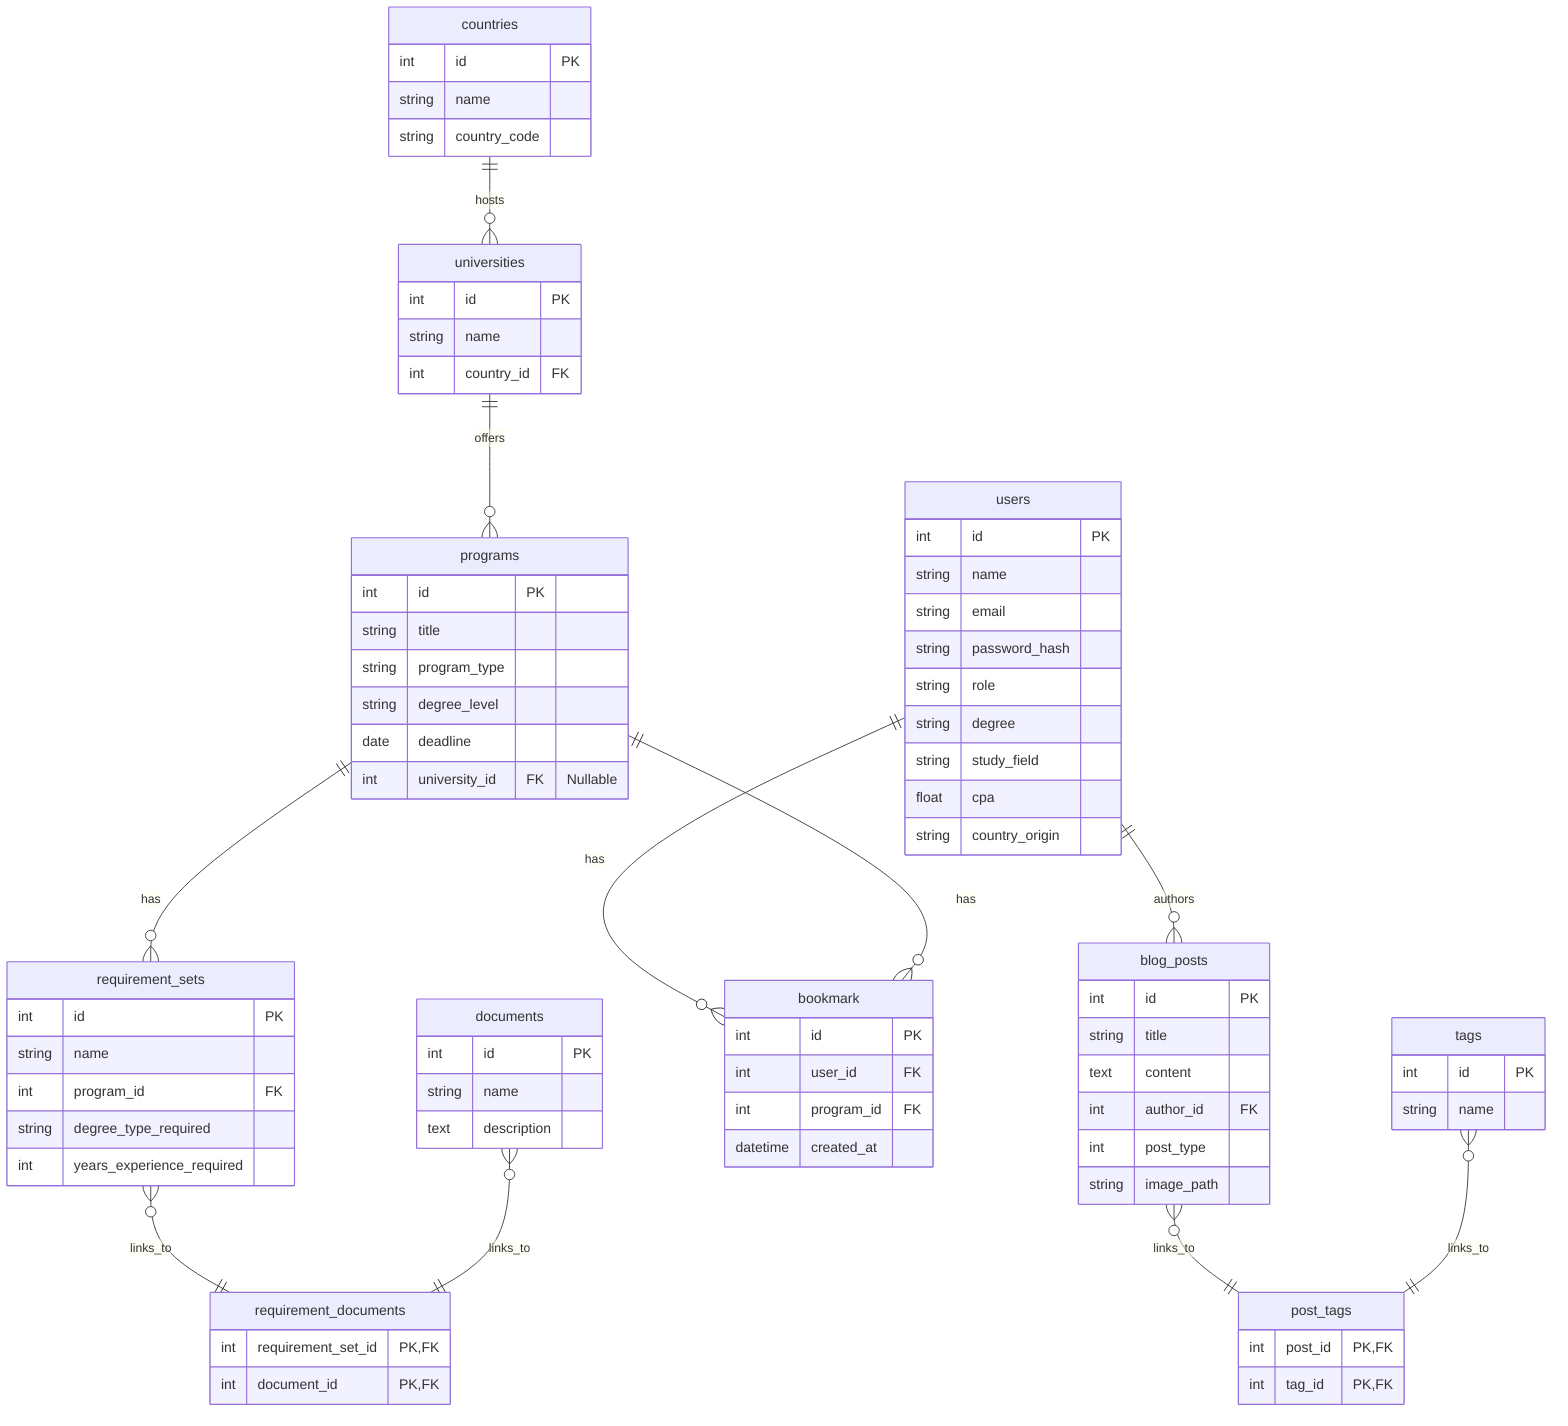 erDiagram
    users {
        int id PK
        string name
        string email
        string password_hash
        string role
        string degree
        string study_field
        float cpa
        string country_origin
    }

    blog_posts {
        int id PK
        string title
        text content
        int author_id FK
        int post_type
        string image_path
    }

    tags {
        int id PK
        string name
    }

    post_tags {
        int post_id PK, FK
        int tag_id PK, FK
    }

    countries {
        int id PK
        string name
        string country_code
    }

    universities {
        int id PK
        string name
        int country_id FK
    }

    programs {
        int id PK
        string title
        string program_type
        string degree_level
        date deadline
        int university_id FK "Nullable"
    }
    
    bookmark {
        int id PK
        int user_id FK
        int program_id FK
        datetime created_at
    }

    requirement_sets {
        int id PK
        string name
        int program_id FK
        string degree_type_required
        int years_experience_required
    }

    documents {
        int id PK
        string name
        text description
    }

    requirement_documents {
        int requirement_set_id PK, FK
        int document_id PK, FK
    }

    %% --- Defining The Relationships ---

    %% User Relationships
    users ||--o{ blog_posts : "authors"
    users ||--o{ bookmark : "has"

    %% Country/University/Program Chain
    countries    ||--o{ universities : "hosts"
    universities ||--o{ programs : "offers"
    programs     ||--o{ requirement_sets : "has"
    programs     ||--o{ bookmark : "has"

    %% Blog M2M (Many-to-Many)
    blog_posts }o--|| post_tags : "links_to"
    tags       }o--|| post_tags : "links_to"

    %% Requirements M2M (Many-to-Many)
    requirement_sets }o--|| requirement_documents : "links_to"
    documents        }o--|| requirement_documents : "links_to"
